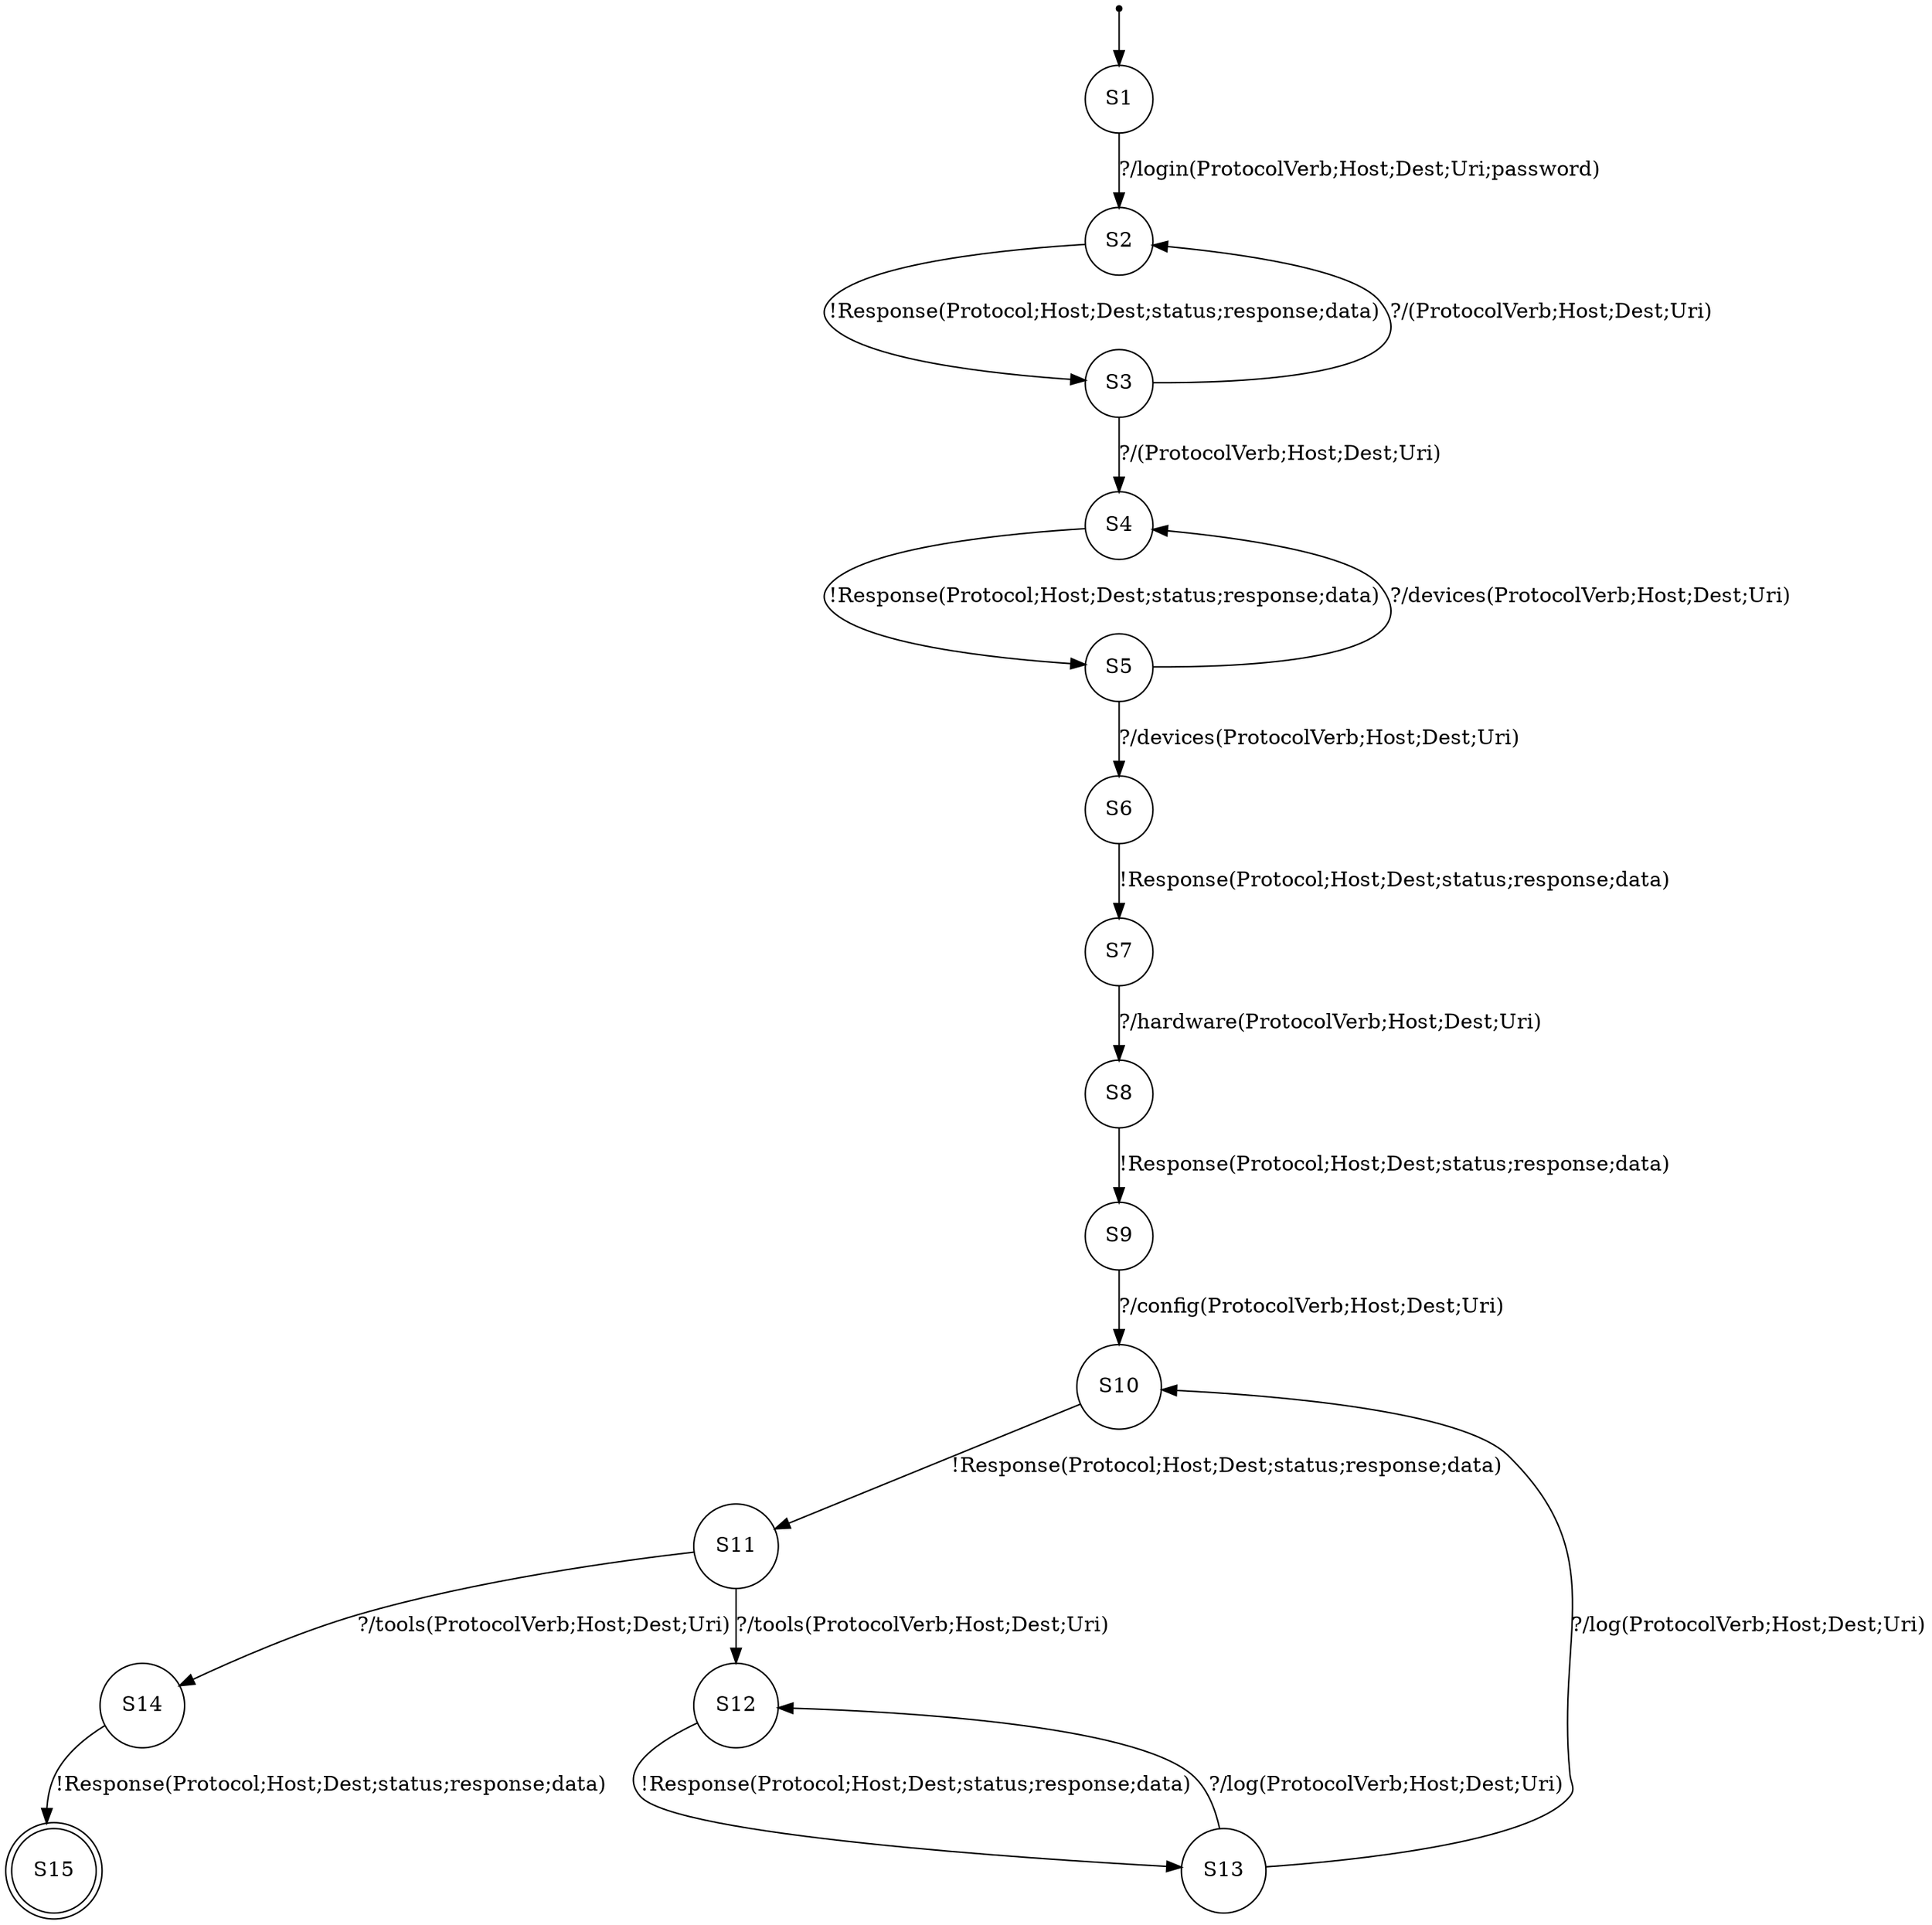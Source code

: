 digraph LTS {
S00[shape=point]
S1[label=S1,shape=circle];
S2[label=S2,shape=circle];
S3[label=S3,shape=circle];
S4[label=S4,shape=circle];
S5[label=S5,shape=circle];
S6[label=S6,shape=circle];
S7[label=S7,shape=circle];
S8[label=S8,shape=circle];
S9[label=S9,shape=circle];
S10[label=S10,shape=circle];
S11[label=S11,shape=circle];
S12[label=S12,shape=circle];
S13[label=S13,shape=circle];
S14[label=S14,shape=circle];
S15[label=S15,shape=doublecircle];
S00 -> S1
S1 -> S2[label ="?/login(ProtocolVerb;Host;Dest;Uri;password)"];
S2 -> S3[label ="!Response(Protocol;Host;Dest;status;response;data)"];
S3 -> S2[label ="?/(ProtocolVerb;Host;Dest;Uri)"];
S3 -> S4[label ="?/(ProtocolVerb;Host;Dest;Uri)"];
S4 -> S5[label ="!Response(Protocol;Host;Dest;status;response;data)"];
S5 -> S4[label ="?/devices(ProtocolVerb;Host;Dest;Uri)"];
S5 -> S6[label ="?/devices(ProtocolVerb;Host;Dest;Uri)"];
S6 -> S7[label ="!Response(Protocol;Host;Dest;status;response;data)"];
S7 -> S8[label ="?/hardware(ProtocolVerb;Host;Dest;Uri)"];
S8 -> S9[label ="!Response(Protocol;Host;Dest;status;response;data)"];
S9 -> S10[label ="?/config(ProtocolVerb;Host;Dest;Uri)"];
S10 -> S11[label ="!Response(Protocol;Host;Dest;status;response;data)"];
S11 -> S12[label ="?/tools(ProtocolVerb;Host;Dest;Uri)"];
S11 -> S14[label ="?/tools(ProtocolVerb;Host;Dest;Uri)"];
S12 -> S13[label ="!Response(Protocol;Host;Dest;status;response;data)"];
S13 -> S10[label ="?/log(ProtocolVerb;Host;Dest;Uri)"];
S13 -> S12[label ="?/log(ProtocolVerb;Host;Dest;Uri)"];
S14 -> S15[label ="!Response(Protocol;Host;Dest;status;response;data)"];
}
